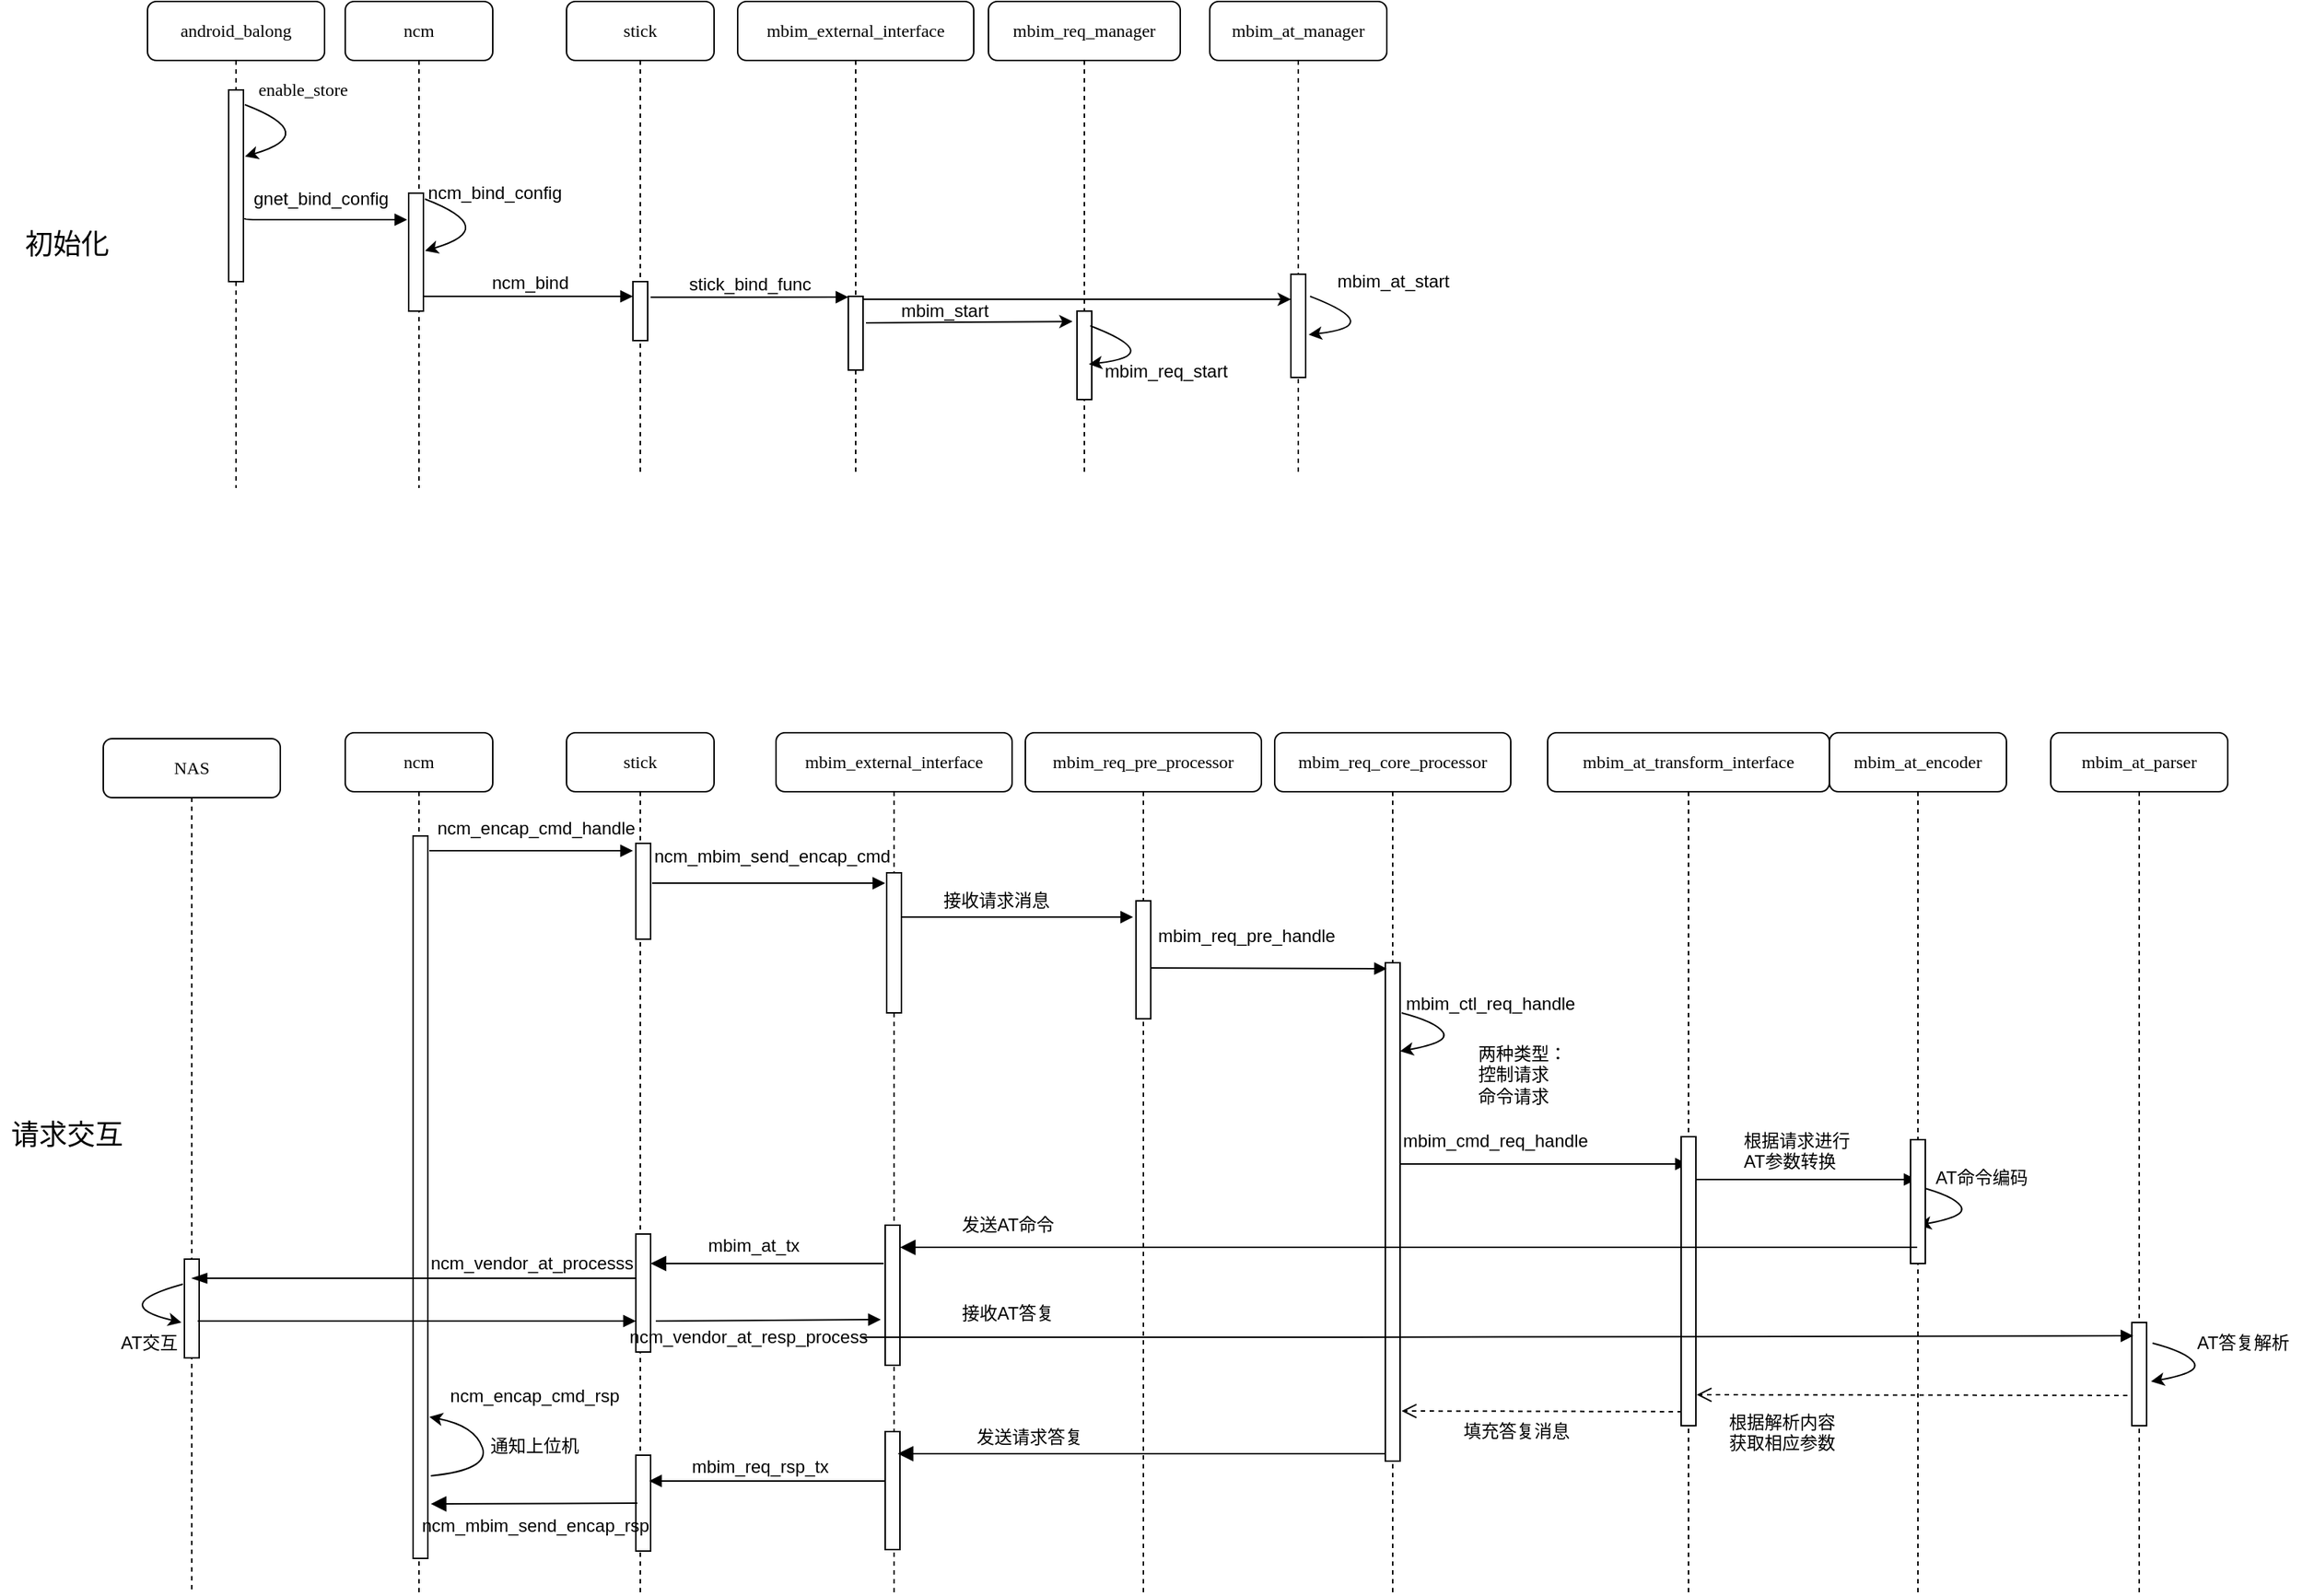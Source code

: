 <mxfile version="14.1.8" type="github">
  <diagram name="Page-1" id="13e1069c-82ec-6db2-03f1-153e76fe0fe0">
    <mxGraphModel dx="2522" dy="706" grid="1" gridSize="10" guides="1" tooltips="1" connect="1" arrows="1" fold="1" page="1" pageScale="1" pageWidth="1100" pageHeight="850" background="#ffffff" math="0" shadow="0">
      <root>
        <mxCell id="0" />
        <mxCell id="1" parent="0" />
        <mxCell id="fbP2BwhpTyEY4xzOm7OH-10" value="ncm" style="shape=umlLifeline;perimeter=lifelinePerimeter;whiteSpace=wrap;html=1;container=1;collapsible=0;recursiveResize=0;outlineConnect=0;rounded=1;shadow=0;comic=0;labelBackgroundColor=none;strokeWidth=1;fontFamily=Verdana;fontSize=12;align=center;" vertex="1" parent="1">
          <mxGeometry x="154" y="576" width="100" height="584" as="geometry" />
        </mxCell>
        <mxCell id="fbP2BwhpTyEY4xzOm7OH-16" value="stick" style="shape=umlLifeline;perimeter=lifelinePerimeter;whiteSpace=wrap;html=1;container=1;collapsible=0;recursiveResize=0;outlineConnect=0;rounded=1;shadow=0;comic=0;labelBackgroundColor=none;strokeWidth=1;fontFamily=Verdana;fontSize=12;align=center;" vertex="1" parent="1">
          <mxGeometry x="304" y="576" width="100" height="584" as="geometry" />
        </mxCell>
        <mxCell id="fbP2BwhpTyEY4xzOm7OH-24" value="mbim_external_interface" style="shape=umlLifeline;perimeter=lifelinePerimeter;whiteSpace=wrap;html=1;container=1;collapsible=0;recursiveResize=0;outlineConnect=0;rounded=1;shadow=0;comic=0;labelBackgroundColor=none;strokeWidth=1;fontFamily=Verdana;fontSize=12;align=center;" vertex="1" parent="1">
          <mxGeometry x="446" y="576" width="160" height="584" as="geometry" />
        </mxCell>
        <mxCell id="fbP2BwhpTyEY4xzOm7OH-28" value="mbim_req_core_processor" style="shape=umlLifeline;perimeter=lifelinePerimeter;whiteSpace=wrap;html=1;container=1;collapsible=0;recursiveResize=0;outlineConnect=0;rounded=1;shadow=0;comic=0;labelBackgroundColor=none;strokeWidth=1;fontFamily=Verdana;fontSize=12;align=center;" vertex="1" parent="1">
          <mxGeometry x="784" y="576" width="160" height="584" as="geometry" />
        </mxCell>
        <mxCell id="222DA1gHv_utM4bN-oHq-5" value="mbim_external_interface" style="shape=umlLifeline;perimeter=lifelinePerimeter;whiteSpace=wrap;html=1;container=1;collapsible=0;recursiveResize=0;outlineConnect=0;rounded=1;shadow=0;comic=0;labelBackgroundColor=none;strokeWidth=1;fontFamily=Verdana;fontSize=12;align=center;" parent="1" vertex="1">
          <mxGeometry x="420" y="80" width="160" height="320" as="geometry" />
        </mxCell>
        <mxCell id="7baba1c4bc27f4b0-16" value="" style="html=1;points=[];perimeter=orthogonalPerimeter;rounded=0;shadow=0;comic=0;labelBackgroundColor=none;strokeWidth=1;fontFamily=Verdana;fontSize=12;align=center;" parent="222DA1gHv_utM4bN-oHq-5" vertex="1">
          <mxGeometry x="75" y="200" width="10" height="50" as="geometry" />
        </mxCell>
        <mxCell id="7baba1c4bc27f4b0-2" value="ncm" style="shape=umlLifeline;perimeter=lifelinePerimeter;whiteSpace=wrap;html=1;container=1;collapsible=0;recursiveResize=0;outlineConnect=0;rounded=1;shadow=0;comic=0;labelBackgroundColor=none;strokeWidth=1;fontFamily=Verdana;fontSize=12;align=center;" parent="1" vertex="1">
          <mxGeometry x="154" y="80" width="100" height="330" as="geometry" />
        </mxCell>
        <mxCell id="7baba1c4bc27f4b0-10" value="" style="html=1;points=[];perimeter=orthogonalPerimeter;rounded=0;shadow=0;comic=0;labelBackgroundColor=none;strokeWidth=1;fontFamily=Verdana;fontSize=12;align=center;" parent="7baba1c4bc27f4b0-2" vertex="1">
          <mxGeometry x="43" y="130" width="10" height="80" as="geometry" />
        </mxCell>
        <mxCell id="222DA1gHv_utM4bN-oHq-36" value="" style="html=1;points=[];perimeter=orthogonalPerimeter;rounded=0;shadow=0;comic=0;labelBackgroundColor=none;strokeWidth=1;fontFamily=Verdana;fontSize=12;align=center;" parent="7baba1c4bc27f4b0-2" vertex="1">
          <mxGeometry x="46" y="566" width="10" height="490" as="geometry" />
        </mxCell>
        <mxCell id="7baba1c4bc27f4b0-3" value="stick" style="shape=umlLifeline;perimeter=lifelinePerimeter;whiteSpace=wrap;html=1;container=1;collapsible=0;recursiveResize=0;outlineConnect=0;rounded=1;shadow=0;comic=0;labelBackgroundColor=none;strokeWidth=1;fontFamily=Verdana;fontSize=12;align=center;" parent="1" vertex="1">
          <mxGeometry x="304" y="80" width="100" height="320" as="geometry" />
        </mxCell>
        <mxCell id="7baba1c4bc27f4b0-13" value="" style="html=1;points=[];perimeter=orthogonalPerimeter;rounded=0;shadow=0;comic=0;labelBackgroundColor=none;strokeWidth=1;fontFamily=Verdana;fontSize=12;align=center;" parent="7baba1c4bc27f4b0-3" vertex="1">
          <mxGeometry x="45" y="190" width="10" height="40" as="geometry" />
        </mxCell>
        <mxCell id="222DA1gHv_utM4bN-oHq-39" value="" style="html=1;points=[];perimeter=orthogonalPerimeter;rounded=0;shadow=0;comic=0;labelBackgroundColor=none;strokeWidth=1;fontFamily=Verdana;fontSize=12;align=center;" parent="7baba1c4bc27f4b0-3" vertex="1">
          <mxGeometry x="47" y="571" width="10" height="65" as="geometry" />
        </mxCell>
        <mxCell id="222DA1gHv_utM4bN-oHq-80" value="" style="html=1;points=[];perimeter=orthogonalPerimeter;rounded=0;shadow=0;comic=0;labelBackgroundColor=none;strokeWidth=1;fontFamily=Verdana;fontSize=12;align=center;" parent="7baba1c4bc27f4b0-3" vertex="1">
          <mxGeometry x="47" y="836" width="10" height="80" as="geometry" />
        </mxCell>
        <mxCell id="222DA1gHv_utM4bN-oHq-114" value="" style="html=1;points=[];perimeter=orthogonalPerimeter;rounded=0;shadow=0;comic=0;labelBackgroundColor=none;strokeWidth=1;fontFamily=Verdana;fontSize=12;align=center;" parent="7baba1c4bc27f4b0-3" vertex="1">
          <mxGeometry x="47" y="986" width="10" height="65" as="geometry" />
        </mxCell>
        <mxCell id="7baba1c4bc27f4b0-5" value="mbim_req_manager" style="shape=umlLifeline;perimeter=lifelinePerimeter;whiteSpace=wrap;html=1;container=1;collapsible=0;recursiveResize=0;outlineConnect=0;rounded=1;shadow=0;comic=0;labelBackgroundColor=none;strokeWidth=1;fontFamily=Verdana;fontSize=12;align=center;" parent="1" vertex="1">
          <mxGeometry x="590" y="80" width="130" height="320" as="geometry" />
        </mxCell>
        <mxCell id="222DA1gHv_utM4bN-oHq-119" value="" style="html=1;points=[];perimeter=orthogonalPerimeter;rounded=0;shadow=0;comic=0;labelBackgroundColor=none;strokeWidth=1;fontFamily=Verdana;fontSize=12;align=center;" parent="7baba1c4bc27f4b0-5" vertex="1">
          <mxGeometry x="60" y="210" width="10" height="60" as="geometry" />
        </mxCell>
        <mxCell id="7baba1c4bc27f4b0-6" value="mbim_at_manager" style="shape=umlLifeline;perimeter=lifelinePerimeter;whiteSpace=wrap;html=1;container=1;collapsible=0;recursiveResize=0;outlineConnect=0;rounded=1;shadow=0;comic=0;labelBackgroundColor=none;strokeWidth=1;fontFamily=Verdana;fontSize=12;align=center;" parent="1" vertex="1">
          <mxGeometry x="740" y="80" width="120" height="320" as="geometry" />
        </mxCell>
        <mxCell id="222DA1gHv_utM4bN-oHq-135" value="" style="html=1;points=[];perimeter=orthogonalPerimeter;rounded=0;shadow=0;comic=0;labelBackgroundColor=none;strokeColor=#000000;strokeWidth=1;fillColor=#FFFFFF;fontFamily=Verdana;fontSize=12;fontColor=#000000;align=center;" parent="7baba1c4bc27f4b0-6" vertex="1">
          <mxGeometry x="55" y="185" width="10" height="70" as="geometry" />
        </mxCell>
        <mxCell id="7baba1c4bc27f4b0-8" value="android_balong" style="shape=umlLifeline;perimeter=lifelinePerimeter;whiteSpace=wrap;html=1;container=1;collapsible=0;recursiveResize=0;outlineConnect=0;rounded=1;shadow=0;comic=0;labelBackgroundColor=none;strokeWidth=1;fontFamily=Verdana;fontSize=12;align=center;" parent="1" vertex="1">
          <mxGeometry x="20" y="80" width="120" height="330" as="geometry" />
        </mxCell>
        <mxCell id="7baba1c4bc27f4b0-9" value="" style="html=1;points=[];perimeter=orthogonalPerimeter;rounded=0;shadow=0;comic=0;labelBackgroundColor=none;strokeWidth=1;fontFamily=Verdana;fontSize=12;align=center;" parent="7baba1c4bc27f4b0-8" vertex="1">
          <mxGeometry x="55" y="60" width="10" height="130" as="geometry" />
        </mxCell>
        <mxCell id="7baba1c4bc27f4b0-17" value="stick_bind_func" style="html=1;verticalAlign=bottom;endArrow=block;labelBackgroundColor=none;fontFamily=Helvetica;fontSize=12;edgeStyle=elbowEdgeStyle;elbow=vertical;exitX=1.2;exitY=0.267;exitDx=0;exitDy=0;exitPerimeter=0;" parent="1" source="7baba1c4bc27f4b0-13" target="7baba1c4bc27f4b0-16" edge="1">
          <mxGeometry relative="1" as="geometry">
            <mxPoint x="487" y="220" as="sourcePoint" />
            <Array as="points" />
          </mxGeometry>
        </mxCell>
        <mxCell id="7baba1c4bc27f4b0-28" value="" style="html=1;points=[];perimeter=orthogonalPerimeter;rounded=0;shadow=0;comic=0;labelBackgroundColor=none;strokeWidth=1;fontFamily=Verdana;fontSize=12;align=center;" parent="1" vertex="1">
          <mxGeometry x="859" y="732" width="10" height="338" as="geometry" />
        </mxCell>
        <mxCell id="222DA1gHv_utM4bN-oHq-16" value="gnet_bind_config" style="text;whiteSpace=wrap;html=1;" parent="1" vertex="1">
          <mxGeometry x="90" y="200" width="100" height="30" as="geometry" />
        </mxCell>
        <mxCell id="222DA1gHv_utM4bN-oHq-17" value="" style="html=1;verticalAlign=bottom;endArrow=block;entryX=-0.1;entryY=0.645;labelBackgroundColor=none;fontFamily=Verdana;fontSize=12;edgeStyle=elbowEdgeStyle;elbow=vertical;exitX=1.1;exitY=0.627;exitDx=0;exitDy=0;exitPerimeter=0;entryDx=0;entryDy=0;entryPerimeter=0;" parent="1" edge="1">
          <mxGeometry relative="1" as="geometry">
            <mxPoint x="86" y="226.97" as="sourcePoint" />
            <mxPoint x="196" y="228.95" as="targetPoint" />
          </mxGeometry>
        </mxCell>
        <mxCell id="222DA1gHv_utM4bN-oHq-18" value="&lt;span style=&quot;font-family: &amp;#34;verdana&amp;#34;&quot;&gt;enable_store&lt;/span&gt;" style="text;html=1;align=center;verticalAlign=middle;resizable=0;points=[];autosize=1;" parent="1" vertex="1">
          <mxGeometry x="80" y="130" width="90" height="20" as="geometry" />
        </mxCell>
        <mxCell id="222DA1gHv_utM4bN-oHq-20" value="ncm_bind" style="html=1;verticalAlign=bottom;endArrow=block;labelBackgroundColor=none;fontFamily=Helvetica;fontSize=12;edgeStyle=elbowEdgeStyle;elbow=vertical;" parent="1" target="7baba1c4bc27f4b0-13" edge="1">
          <mxGeometry x="0.009" relative="1" as="geometry">
            <mxPoint x="207" y="280" as="sourcePoint" />
            <mxPoint x="312" y="280.0" as="targetPoint" />
            <Array as="points">
              <mxPoint x="270" y="280" />
            </Array>
            <mxPoint as="offset" />
          </mxGeometry>
        </mxCell>
        <mxCell id="222DA1gHv_utM4bN-oHq-21" value="" style="curved=1;endArrow=classic;html=1;entryX=0.54;entryY=0.302;entryDx=0;entryDy=0;entryPerimeter=0;" parent="1" edge="1">
          <mxGeometry width="50" height="50" relative="1" as="geometry">
            <mxPoint x="208" y="214" as="sourcePoint" />
            <mxPoint x="208" y="249.16" as="targetPoint" />
            <Array as="points">
              <mxPoint x="260" y="234" />
            </Array>
          </mxGeometry>
        </mxCell>
        <mxCell id="222DA1gHv_utM4bN-oHq-23" value="ncm_bind_config" style="text;html=1;align=center;verticalAlign=middle;resizable=0;points=[];autosize=1;" parent="1" vertex="1">
          <mxGeometry x="200" y="200" width="110" height="20" as="geometry" />
        </mxCell>
        <mxCell id="222DA1gHv_utM4bN-oHq-24" value="" style="curved=1;endArrow=classic;html=1;entryX=0.54;entryY=0.302;entryDx=0;entryDy=0;entryPerimeter=0;" parent="1" edge="1">
          <mxGeometry width="50" height="50" relative="1" as="geometry">
            <mxPoint x="86" y="150" as="sourcePoint" />
            <mxPoint x="86" y="185.16" as="targetPoint" />
            <Array as="points">
              <mxPoint x="138" y="170" />
            </Array>
          </mxGeometry>
        </mxCell>
        <mxCell id="222DA1gHv_utM4bN-oHq-37" value="ncm_encap_cmd_handle" style="text;html=1;align=center;verticalAlign=middle;resizable=0;points=[];autosize=1;fontFamily=Helvetica;" parent="1" vertex="1">
          <mxGeometry x="208" y="631" width="150" height="20" as="geometry" />
        </mxCell>
        <mxCell id="222DA1gHv_utM4bN-oHq-38" value="" style="html=1;verticalAlign=bottom;endArrow=block;labelBackgroundColor=none;fontFamily=Verdana;fontSize=12;entryX=-0.2;entryY=0.077;entryDx=0;entryDy=0;entryPerimeter=0;" parent="1" target="222DA1gHv_utM4bN-oHq-39" edge="1">
          <mxGeometry relative="1" as="geometry">
            <mxPoint x="211" y="656" as="sourcePoint" />
            <mxPoint x="341" y="656" as="targetPoint" />
          </mxGeometry>
        </mxCell>
        <mxCell id="222DA1gHv_utM4bN-oHq-40" value="ncm_mbim_send_encap_cmd" style="text;html=1;align=center;verticalAlign=middle;resizable=0;points=[];autosize=1;fontFamily=Helvetica;" parent="1" vertex="1">
          <mxGeometry x="353" y="650" width="180" height="20" as="geometry" />
        </mxCell>
        <mxCell id="222DA1gHv_utM4bN-oHq-41" value="" style="html=1;verticalAlign=bottom;endArrow=block;labelBackgroundColor=none;fontFamily=Verdana;fontSize=12;entryX=-0.1;entryY=0.074;entryDx=0;entryDy=0;entryPerimeter=0;" parent="1" edge="1" target="7baba1c4bc27f4b0-22">
          <mxGeometry relative="1" as="geometry">
            <mxPoint x="362" y="678" as="sourcePoint" />
            <mxPoint x="519" y="675" as="targetPoint" />
          </mxGeometry>
        </mxCell>
        <mxCell id="222DA1gHv_utM4bN-oHq-45" value="" style="html=1;verticalAlign=bottom;endArrow=block;labelBackgroundColor=none;fontFamily=Verdana;fontSize=12;entryX=-0.2;entryY=0.138;entryDx=0;entryDy=0;entryPerimeter=0;" parent="1" edge="1" target="222DA1gHv_utM4bN-oHq-46" source="7baba1c4bc27f4b0-22">
          <mxGeometry relative="1" as="geometry">
            <mxPoint x="505" y="700" as="sourcePoint" />
            <mxPoint x="653" y="700" as="targetPoint" />
          </mxGeometry>
        </mxCell>
        <mxCell id="222DA1gHv_utM4bN-oHq-47" value="mbim_req_pre_handle" style="text;whiteSpace=wrap;html=1;fontFamily=Helvetica;" parent="1" vertex="1">
          <mxGeometry x="703" y="700" width="116" height="30" as="geometry" />
        </mxCell>
        <mxCell id="222DA1gHv_utM4bN-oHq-54" value="" style="html=1;verticalAlign=bottom;endArrow=block;labelBackgroundColor=none;fontFamily=Verdana;fontSize=12;" parent="1" edge="1">
          <mxGeometry relative="1" as="geometry">
            <mxPoint x="698" y="735.5" as="sourcePoint" />
            <mxPoint x="860" y="736" as="targetPoint" />
          </mxGeometry>
        </mxCell>
        <mxCell id="222DA1gHv_utM4bN-oHq-57" value="" style="html=1;verticalAlign=bottom;endArrow=block;labelBackgroundColor=none;fontFamily=Verdana;fontSize=12;" parent="1" target="fbP2BwhpTyEY4xzOm7OH-33" edge="1">
          <mxGeometry relative="1" as="geometry">
            <mxPoint x="869" y="868.5" as="sourcePoint" />
            <mxPoint x="1004" y="868.57" as="targetPoint" />
          </mxGeometry>
        </mxCell>
        <mxCell id="222DA1gHv_utM4bN-oHq-58" value="mbim_cmd_req_handle" style="text;whiteSpace=wrap;html=1;fontFamily=Helvetica;" parent="1" vertex="1">
          <mxGeometry x="869" y="839" width="100" height="20" as="geometry" />
        </mxCell>
        <mxCell id="222DA1gHv_utM4bN-oHq-63" style="edgeStyle=orthogonalEdgeStyle;rounded=0;orthogonalLoop=1;jettySize=auto;html=1;exitX=0.5;exitY=1;exitDx=0;exitDy=0;dashed=1;fontFamily=Helvetica;" parent="1" edge="1">
          <mxGeometry relative="1" as="geometry">
            <mxPoint x="1139" y="859" as="sourcePoint" />
            <mxPoint x="1139" y="859" as="targetPoint" />
          </mxGeometry>
        </mxCell>
        <mxCell id="222DA1gHv_utM4bN-oHq-76" value="" style="curved=1;endArrow=classic;html=1;entryX=0.9;entryY=0.72;entryDx=0;entryDy=0;entryPerimeter=0;" parent="1" edge="1">
          <mxGeometry width="50" height="50" relative="1" as="geometry">
            <mxPoint x="1221" y="884" as="sourcePoint" />
            <mxPoint x="1220" y="910" as="targetPoint" />
            <Array as="points">
              <mxPoint x="1244" y="890" />
              <mxPoint x="1254" y="904" />
            </Array>
          </mxGeometry>
        </mxCell>
        <mxCell id="222DA1gHv_utM4bN-oHq-77" value="AT命令编码" style="text;whiteSpace=wrap;html=1;fontFamily=Helvetica;" parent="1" vertex="1">
          <mxGeometry x="1230" y="864" width="100" height="20" as="geometry" />
        </mxCell>
        <mxCell id="222DA1gHv_utM4bN-oHq-79" value="mbim_at_tx" style="text;whiteSpace=wrap;html=1;fontFamily=Helvetica;" parent="1" vertex="1">
          <mxGeometry x="398" y="910" width="90" height="20" as="geometry" />
        </mxCell>
        <mxCell id="222DA1gHv_utM4bN-oHq-81" value="" style="html=1;verticalAlign=bottom;endArrow=block;endSize=8;labelBackgroundColor=none;fontFamily=Verdana;fontSize=12;endFill=1;exitX=-0.1;exitY=0.274;exitDx=0;exitDy=0;exitPerimeter=0;" parent="1" edge="1" source="222DA1gHv_utM4bN-oHq-144">
          <mxGeometry x="-0.008" y="-10" relative="1" as="geometry">
            <mxPoint x="361" y="936" as="targetPoint" />
            <mxPoint x="491" y="936" as="sourcePoint" />
            <mxPoint x="1" as="offset" />
          </mxGeometry>
        </mxCell>
        <mxCell id="222DA1gHv_utM4bN-oHq-82" value="ncm_vendor_at_processs" style="text;whiteSpace=wrap;html=1;fontFamily=Helvetica;" parent="1" vertex="1">
          <mxGeometry x="210" y="922" width="100" height="20" as="geometry" />
        </mxCell>
        <mxCell id="222DA1gHv_utM4bN-oHq-83" value="" style="html=1;verticalAlign=bottom;endArrow=block;labelBackgroundColor=none;fontFamily=Verdana;fontSize=12;endFill=1;entryX=1;entryY=-0.1;entryDx=0;entryDy=0;entryPerimeter=0;" parent="1" edge="1" target="fbP2BwhpTyEY4xzOm7OH-43">
          <mxGeometry relative="1" as="geometry">
            <mxPoint x="364.5" y="975" as="sourcePoint" />
            <mxPoint x="493.5" y="975" as="targetPoint" />
          </mxGeometry>
        </mxCell>
        <mxCell id="222DA1gHv_utM4bN-oHq-88" value="" style="curved=1;endArrow=classic;html=1;entryX=0.9;entryY=0.72;entryDx=0;entryDy=0;entryPerimeter=0;" parent="1" edge="1">
          <mxGeometry width="50" height="50" relative="1" as="geometry">
            <mxPoint x="1379" y="990" as="sourcePoint" />
            <mxPoint x="1378" y="1016" as="targetPoint" />
            <Array as="points">
              <mxPoint x="1402" y="996" />
              <mxPoint x="1412" y="1010" />
            </Array>
          </mxGeometry>
        </mxCell>
        <mxCell id="222DA1gHv_utM4bN-oHq-95" value="NAS" style="shape=umlLifeline;perimeter=lifelinePerimeter;whiteSpace=wrap;html=1;container=1;collapsible=0;recursiveResize=0;outlineConnect=0;rounded=1;shadow=0;comic=0;labelBackgroundColor=none;strokeWidth=1;fontFamily=Verdana;fontSize=12;align=center;" parent="1" vertex="1">
          <mxGeometry x="-10" y="580" width="120" height="580" as="geometry" />
        </mxCell>
        <mxCell id="222DA1gHv_utM4bN-oHq-96" value="" style="html=1;points=[];perimeter=orthogonalPerimeter;rounded=0;shadow=0;comic=0;labelBackgroundColor=none;strokeWidth=1;fontFamily=Verdana;fontSize=12;align=center;" parent="222DA1gHv_utM4bN-oHq-95" vertex="1">
          <mxGeometry x="55" y="353" width="10" height="67" as="geometry" />
        </mxCell>
        <mxCell id="222DA1gHv_utM4bN-oHq-98" value="" style="html=1;verticalAlign=bottom;endArrow=blockThin;endSize=8;labelBackgroundColor=none;fontFamily=Verdana;fontSize=12;endFill=1;" parent="1" edge="1">
          <mxGeometry x="-0.008" y="-10" relative="1" as="geometry">
            <mxPoint x="50" y="946" as="targetPoint" />
            <mxPoint x="351" y="946" as="sourcePoint" />
            <mxPoint x="1" as="offset" />
          </mxGeometry>
        </mxCell>
        <mxCell id="222DA1gHv_utM4bN-oHq-99" value="" style="html=1;verticalAlign=bottom;endArrow=block;labelBackgroundColor=none;fontFamily=Verdana;fontSize=12;endFill=1;" parent="1" edge="1">
          <mxGeometry relative="1" as="geometry">
            <mxPoint x="54" y="975" as="sourcePoint" />
            <mxPoint x="351" y="975" as="targetPoint" />
            <Array as="points">
              <mxPoint x="284" y="975" />
            </Array>
          </mxGeometry>
        </mxCell>
        <mxCell id="222DA1gHv_utM4bN-oHq-103" value="AT交互" style="text;whiteSpace=wrap;html=1;fontFamily=Helvetica;" parent="1" vertex="1">
          <mxGeometry y="976" width="50" height="20" as="geometry" />
        </mxCell>
        <mxCell id="222DA1gHv_utM4bN-oHq-108" value="mbim_req_rsp_tx" style="text;whiteSpace=wrap;html=1;fontFamily=Helvetica;" parent="1" vertex="1">
          <mxGeometry x="387" y="1060" width="130" height="30" as="geometry" />
        </mxCell>
        <mxCell id="222DA1gHv_utM4bN-oHq-110" value="ncm_mbim_send_encap_rsp" style="text;whiteSpace=wrap;html=1;fontFamily=Helvetica;" parent="1" vertex="1">
          <mxGeometry x="204" y="1100" width="50" height="30" as="geometry" />
        </mxCell>
        <mxCell id="222DA1gHv_utM4bN-oHq-111" value="" style="html=1;verticalAlign=bottom;endArrow=block;endSize=8;labelBackgroundColor=none;fontFamily=Verdana;fontSize=12;edgeStyle=elbowEdgeStyle;elbow=vertical;entryX=1.1;entryY=0.472;entryDx=0;entryDy=0;entryPerimeter=0;exitX=0.1;exitY=0.962;exitDx=0;exitDy=0;exitPerimeter=0;endFill=1;" parent="1" edge="1">
          <mxGeometry x="-0.076" y="-1" relative="1" as="geometry">
            <mxPoint x="212" y="1098.5" as="targetPoint" />
            <Array as="points">
              <mxPoint x="347" y="1099.04" />
            </Array>
            <mxPoint x="352" y="1098.53" as="sourcePoint" />
            <mxPoint as="offset" />
          </mxGeometry>
        </mxCell>
        <mxCell id="222DA1gHv_utM4bN-oHq-112" value="ncm_encap_cmd_rsp" style="text;html=1;align=center;verticalAlign=middle;resizable=0;points=[];autosize=1;fontFamily=Helvetica;" parent="1" vertex="1">
          <mxGeometry x="217" y="1016" width="130" height="20" as="geometry" />
        </mxCell>
        <mxCell id="222DA1gHv_utM4bN-oHq-113" value="" style="curved=1;endArrow=classic;html=1;fontFamily=Helvetica;entryX=1;entryY=0.256;entryDx=0;entryDy=0;entryPerimeter=0;" parent="1" edge="1">
          <mxGeometry width="50" height="50" relative="1" as="geometry">
            <mxPoint x="212" y="1080" as="sourcePoint" />
            <mxPoint x="211" y="1040" as="targetPoint" />
            <Array as="points">
              <mxPoint x="252" y="1076" />
              <mxPoint x="242" y="1046" />
            </Array>
          </mxGeometry>
        </mxCell>
        <mxCell id="222DA1gHv_utM4bN-oHq-124" value="根据请求进行AT参数转换" style="text;whiteSpace=wrap;html=1;fontFamily=Helvetica;" parent="1" vertex="1">
          <mxGeometry x="1100" y="839" width="88" height="40" as="geometry" />
        </mxCell>
        <mxCell id="222DA1gHv_utM4bN-oHq-125" value="" style="html=1;verticalAlign=bottom;endArrow=block;labelBackgroundColor=none;fontFamily=Verdana;fontSize=12;" parent="1" edge="1">
          <mxGeometry relative="1" as="geometry">
            <mxPoint x="1069" y="879" as="sourcePoint" />
            <mxPoint x="1219" y="879" as="targetPoint" />
          </mxGeometry>
        </mxCell>
        <mxCell id="222DA1gHv_utM4bN-oHq-140" value="" style="curved=1;endArrow=classic;html=1;entryX=0.9;entryY=0.72;entryDx=0;entryDy=0;entryPerimeter=0;" parent="1" edge="1">
          <mxGeometry width="50" height="50" relative="1" as="geometry">
            <mxPoint x="808" y="280" as="sourcePoint" />
            <mxPoint x="807" y="306" as="targetPoint" />
            <Array as="points">
              <mxPoint x="860" y="300" />
            </Array>
          </mxGeometry>
        </mxCell>
        <mxCell id="fbP2BwhpTyEY4xzOm7OH-3" value="" style="endArrow=classic;html=1;exitX=1.2;exitY=0.36;exitDx=0;exitDy=0;exitPerimeter=0;entryX=-0.3;entryY=0.117;entryDx=0;entryDy=0;entryPerimeter=0;" edge="1" parent="1" source="7baba1c4bc27f4b0-16" target="222DA1gHv_utM4bN-oHq-119">
          <mxGeometry width="50" height="50" relative="1" as="geometry">
            <mxPoint x="660" y="250" as="sourcePoint" />
            <mxPoint x="710" y="200" as="targetPoint" />
          </mxGeometry>
        </mxCell>
        <mxCell id="fbP2BwhpTyEY4xzOm7OH-4" value="mbim_start" style="text;html=1;align=center;verticalAlign=middle;resizable=0;points=[];autosize=1;" vertex="1" parent="1">
          <mxGeometry x="525" y="280" width="70" height="20" as="geometry" />
        </mxCell>
        <mxCell id="fbP2BwhpTyEY4xzOm7OH-5" value="" style="curved=1;endArrow=classic;html=1;entryX=0.9;entryY=0.72;entryDx=0;entryDy=0;entryPerimeter=0;" edge="1" parent="1">
          <mxGeometry width="50" height="50" relative="1" as="geometry">
            <mxPoint x="659" y="300" as="sourcePoint" />
            <mxPoint x="658" y="326" as="targetPoint" />
            <Array as="points">
              <mxPoint x="711" y="320" />
            </Array>
          </mxGeometry>
        </mxCell>
        <mxCell id="fbP2BwhpTyEY4xzOm7OH-6" value="mbim_req_start" style="text;html=1;align=center;verticalAlign=middle;resizable=0;points=[];autosize=1;" vertex="1" parent="1">
          <mxGeometry x="660" y="321" width="100" height="20" as="geometry" />
        </mxCell>
        <mxCell id="fbP2BwhpTyEY4xzOm7OH-7" value="" style="endArrow=classic;html=1;" edge="1" parent="1" target="222DA1gHv_utM4bN-oHq-135">
          <mxGeometry width="50" height="50" relative="1" as="geometry">
            <mxPoint x="505" y="282" as="sourcePoint" />
            <mxPoint x="900.5" y="282" as="targetPoint" />
          </mxGeometry>
        </mxCell>
        <mxCell id="fbP2BwhpTyEY4xzOm7OH-8" value="mbim_at_start" style="text;html=1;align=center;verticalAlign=middle;resizable=0;points=[];autosize=1;" vertex="1" parent="1">
          <mxGeometry x="819" y="260" width="90" height="20" as="geometry" />
        </mxCell>
        <mxCell id="fbP2BwhpTyEY4xzOm7OH-9" value="初始化" style="text;html=1;align=center;verticalAlign=middle;resizable=0;points=[];autosize=1;fontSize=19;" vertex="1" parent="1">
          <mxGeometry x="-70" y="230" width="70" height="30" as="geometry" />
        </mxCell>
        <mxCell id="fbP2BwhpTyEY4xzOm7OH-15" value="&lt;div style=&quot;text-align: left&quot;&gt;&lt;span&gt;接收请求消息&lt;/span&gt;&lt;/div&gt;" style="text;html=1;align=center;verticalAlign=middle;resizable=0;points=[];autosize=1;fontSize=12;" vertex="1" parent="1">
          <mxGeometry x="550" y="680" width="90" height="20" as="geometry" />
        </mxCell>
        <mxCell id="7baba1c4bc27f4b0-22" value="" style="html=1;points=[];perimeter=orthogonalPerimeter;rounded=0;shadow=0;comic=0;labelBackgroundColor=none;strokeWidth=1;fontFamily=Verdana;fontSize=12;align=center;" parent="1" vertex="1">
          <mxGeometry x="521" y="671" width="10" height="95" as="geometry" />
        </mxCell>
        <mxCell id="fbP2BwhpTyEY4xzOm7OH-22" value="mbim_req_pre_processor" style="shape=umlLifeline;perimeter=lifelinePerimeter;whiteSpace=wrap;html=1;container=1;collapsible=0;recursiveResize=0;outlineConnect=0;rounded=1;shadow=0;comic=0;labelBackgroundColor=none;strokeWidth=1;fontFamily=Verdana;fontSize=12;align=center;" vertex="1" parent="1">
          <mxGeometry x="615" y="576" width="160" height="584" as="geometry" />
        </mxCell>
        <mxCell id="222DA1gHv_utM4bN-oHq-46" value="" style="html=1;points=[];perimeter=orthogonalPerimeter;rounded=0;shadow=0;comic=0;labelBackgroundColor=none;strokeWidth=1;fontFamily=Verdana;fontSize=12;align=center;" parent="fbP2BwhpTyEY4xzOm7OH-22" vertex="1">
          <mxGeometry x="75" y="114" width="10" height="80" as="geometry" />
        </mxCell>
        <mxCell id="fbP2BwhpTyEY4xzOm7OH-31" value="mbim_ctl_req_handle" style="text;whiteSpace=wrap;html=1;fontFamily=Helvetica;" vertex="1" parent="1">
          <mxGeometry x="871" y="746" width="100" height="20" as="geometry" />
        </mxCell>
        <mxCell id="fbP2BwhpTyEY4xzOm7OH-32" value="" style="curved=1;endArrow=classic;html=1;entryX=0.9;entryY=0.72;entryDx=0;entryDy=0;entryPerimeter=0;" edge="1" parent="1">
          <mxGeometry width="50" height="50" relative="1" as="geometry">
            <mxPoint x="870" y="766" as="sourcePoint" />
            <mxPoint x="869" y="792" as="targetPoint" />
            <Array as="points">
              <mxPoint x="893" y="772" />
              <mxPoint x="903" y="786" />
            </Array>
          </mxGeometry>
        </mxCell>
        <mxCell id="fbP2BwhpTyEY4xzOm7OH-33" value="mbim_at_transform_interface" style="shape=umlLifeline;perimeter=lifelinePerimeter;whiteSpace=wrap;html=1;container=1;collapsible=0;recursiveResize=0;outlineConnect=0;rounded=1;shadow=0;comic=0;labelBackgroundColor=none;strokeWidth=1;fontFamily=Verdana;fontSize=12;align=center;" vertex="1" parent="1">
          <mxGeometry x="969" y="576" width="191" height="584" as="geometry" />
        </mxCell>
        <mxCell id="fbP2BwhpTyEY4xzOm7OH-34" value="" style="html=1;points=[];perimeter=orthogonalPerimeter;rounded=0;shadow=0;comic=0;labelBackgroundColor=none;strokeColor=#000000;strokeWidth=1;fillColor=#FFFFFF;fontFamily=Verdana;fontSize=12;fontColor=#000000;align=center;" vertex="1" parent="fbP2BwhpTyEY4xzOm7OH-33">
          <mxGeometry x="90.5" y="274" width="10" height="196" as="geometry" />
        </mxCell>
        <mxCell id="fbP2BwhpTyEY4xzOm7OH-35" value="mbim_at_encoder" style="shape=umlLifeline;perimeter=lifelinePerimeter;whiteSpace=wrap;html=1;container=1;collapsible=0;recursiveResize=0;outlineConnect=0;rounded=1;shadow=0;comic=0;labelBackgroundColor=none;strokeWidth=1;fontFamily=Verdana;fontSize=12;align=center;" vertex="1" parent="1">
          <mxGeometry x="1160" y="576" width="120" height="584" as="geometry" />
        </mxCell>
        <mxCell id="fbP2BwhpTyEY4xzOm7OH-36" value="" style="html=1;points=[];perimeter=orthogonalPerimeter;rounded=0;shadow=0;comic=0;labelBackgroundColor=none;strokeColor=#000000;strokeWidth=1;fillColor=#FFFFFF;fontFamily=Verdana;fontSize=12;fontColor=#000000;align=center;" vertex="1" parent="fbP2BwhpTyEY4xzOm7OH-35">
          <mxGeometry x="55" y="276" width="10" height="84" as="geometry" />
        </mxCell>
        <mxCell id="fbP2BwhpTyEY4xzOm7OH-37" value="mbim_at_parser" style="shape=umlLifeline;perimeter=lifelinePerimeter;whiteSpace=wrap;html=1;container=1;collapsible=0;recursiveResize=0;outlineConnect=0;rounded=1;shadow=0;comic=0;labelBackgroundColor=none;strokeWidth=1;fontFamily=Verdana;fontSize=12;align=center;" vertex="1" parent="1">
          <mxGeometry x="1310" y="576" width="120" height="584" as="geometry" />
        </mxCell>
        <mxCell id="fbP2BwhpTyEY4xzOm7OH-38" value="" style="html=1;points=[];perimeter=orthogonalPerimeter;rounded=0;shadow=0;comic=0;labelBackgroundColor=none;strokeColor=#000000;strokeWidth=1;fillColor=#FFFFFF;fontFamily=Verdana;fontSize=12;fontColor=#000000;align=center;" vertex="1" parent="fbP2BwhpTyEY4xzOm7OH-37">
          <mxGeometry x="55" y="400" width="10" height="70" as="geometry" />
        </mxCell>
        <mxCell id="fbP2BwhpTyEY4xzOm7OH-40" value="两种类型：&lt;br&gt;控制请求&lt;br&gt;命令请求" style="text;whiteSpace=wrap;html=1;fontFamily=Helvetica;" vertex="1" parent="1">
          <mxGeometry x="920" y="780" width="88" height="50" as="geometry" />
        </mxCell>
        <mxCell id="222DA1gHv_utM4bN-oHq-144" value="" style="html=1;points=[];perimeter=orthogonalPerimeter;rounded=0;shadow=0;comic=0;labelBackgroundColor=none;strokeWidth=1;fontFamily=Verdana;fontSize=12;align=center;" parent="1" vertex="1">
          <mxGeometry x="520" y="910" width="10" height="95" as="geometry" />
        </mxCell>
        <mxCell id="fbP2BwhpTyEY4xzOm7OH-41" value="发送AT命令" style="text;whiteSpace=wrap;html=1;fontFamily=Helvetica;" vertex="1" parent="1">
          <mxGeometry x="570" y="896" width="90" height="20" as="geometry" />
        </mxCell>
        <mxCell id="fbP2BwhpTyEY4xzOm7OH-42" value="" style="curved=1;endArrow=classic;html=1;entryX=0.9;entryY=0.72;entryDx=0;entryDy=0;entryPerimeter=0;" edge="1" parent="1">
          <mxGeometry width="50" height="50" relative="1" as="geometry">
            <mxPoint x="44" y="950" as="sourcePoint" />
            <mxPoint x="43" y="976" as="targetPoint" />
            <Array as="points">
              <mxPoint x="-7" y="964" />
            </Array>
          </mxGeometry>
        </mxCell>
        <mxCell id="fbP2BwhpTyEY4xzOm7OH-43" value="ncm_vendor_at_resp_process" style="text;html=1;align=center;verticalAlign=middle;resizable=0;points=[];autosize=1;fontSize=12;" vertex="1" parent="1">
          <mxGeometry x="337" y="976" width="180" height="20" as="geometry" />
        </mxCell>
        <mxCell id="fbP2BwhpTyEY4xzOm7OH-44" value="接收AT答复" style="text;whiteSpace=wrap;html=1;fontFamily=Helvetica;" vertex="1" parent="1">
          <mxGeometry x="570" y="956" width="90" height="20" as="geometry" />
        </mxCell>
        <mxCell id="fbP2BwhpTyEY4xzOm7OH-45" value="AT答复解析" style="text;html=1;align=center;verticalAlign=middle;resizable=0;points=[];autosize=1;fontSize=12;" vertex="1" parent="1">
          <mxGeometry x="1400" y="980" width="80" height="20" as="geometry" />
        </mxCell>
        <mxCell id="fbP2BwhpTyEY4xzOm7OH-46" value="" style="html=1;verticalAlign=bottom;endArrow=open;dashed=1;endSize=8;labelBackgroundColor=none;fontFamily=Verdana;fontSize=12;edgeStyle=elbowEdgeStyle;elbow=vertical;" edge="1" parent="1">
          <mxGeometry x="0.363" relative="1" as="geometry">
            <mxPoint x="1070" y="1025" as="targetPoint" />
            <Array as="points" />
            <mxPoint x="1362" y="1025.48" as="sourcePoint" />
            <mxPoint as="offset" />
          </mxGeometry>
        </mxCell>
        <mxCell id="fbP2BwhpTyEY4xzOm7OH-47" value="根据解析内容&lt;br&gt;获取相应参数" style="text;whiteSpace=wrap;html=1;fontFamily=Helvetica;" vertex="1" parent="1">
          <mxGeometry x="1090" y="1030" width="88" height="40" as="geometry" />
        </mxCell>
        <mxCell id="fbP2BwhpTyEY4xzOm7OH-48" value="" style="html=1;verticalAlign=bottom;endArrow=open;dashed=1;endSize=8;labelBackgroundColor=none;fontFamily=Verdana;fontSize=12;edgeStyle=elbowEdgeStyle;elbow=vertical;" edge="1" parent="1">
          <mxGeometry x="0.363" relative="1" as="geometry">
            <mxPoint x="870" y="1036" as="targetPoint" />
            <Array as="points" />
            <mxPoint x="1060" y="1036.48" as="sourcePoint" />
            <mxPoint as="offset" />
          </mxGeometry>
        </mxCell>
        <mxCell id="fbP2BwhpTyEY4xzOm7OH-49" value="填充答复消息" style="text;whiteSpace=wrap;html=1;fontFamily=Helvetica;" vertex="1" parent="1">
          <mxGeometry x="910" y="1036" width="88" height="40" as="geometry" />
        </mxCell>
        <mxCell id="fbP2BwhpTyEY4xzOm7OH-55" style="edgeStyle=none;rounded=0;orthogonalLoop=1;jettySize=auto;html=1;entryX=0.9;entryY=0.269;entryDx=0;entryDy=0;endArrow=block;endFill=1;fontSize=12;entryPerimeter=0;" edge="1" parent="1" source="222DA1gHv_utM4bN-oHq-145" target="222DA1gHv_utM4bN-oHq-114">
          <mxGeometry relative="1" as="geometry" />
        </mxCell>
        <mxCell id="222DA1gHv_utM4bN-oHq-145" value="" style="html=1;points=[];perimeter=orthogonalPerimeter;rounded=0;shadow=0;comic=0;labelBackgroundColor=none;strokeWidth=1;fontFamily=Verdana;fontSize=12;align=center;" parent="1" vertex="1">
          <mxGeometry x="520" y="1050" width="10" height="80" as="geometry" />
        </mxCell>
        <mxCell id="fbP2BwhpTyEY4xzOm7OH-50" value="" style="html=1;verticalAlign=bottom;endArrow=block;endSize=8;labelBackgroundColor=none;fontFamily=Verdana;fontSize=12;entryX=1;entryY=0.158;entryDx=0;entryDy=0;entryPerimeter=0;endFill=1;" edge="1" parent="1">
          <mxGeometry x="-0.008" y="-10" relative="1" as="geometry">
            <mxPoint x="528.5" y="1065" as="targetPoint" />
            <mxPoint x="859" y="1065" as="sourcePoint" />
            <mxPoint x="1" as="offset" />
          </mxGeometry>
        </mxCell>
        <mxCell id="fbP2BwhpTyEY4xzOm7OH-53" value="发送请求答复" style="text;whiteSpace=wrap;html=1;fontFamily=Helvetica;" vertex="1" parent="1">
          <mxGeometry x="580" y="1040" width="90" height="20" as="geometry" />
        </mxCell>
        <mxCell id="fbP2BwhpTyEY4xzOm7OH-56" value="通知上位机" style="text;html=1;align=center;verticalAlign=middle;resizable=0;points=[];autosize=1;fontSize=12;" vertex="1" parent="1">
          <mxGeometry x="242" y="1050" width="80" height="20" as="geometry" />
        </mxCell>
        <mxCell id="222DA1gHv_utM4bN-oHq-78" value="" style="html=1;verticalAlign=bottom;endArrow=block;endSize=8;labelBackgroundColor=none;fontFamily=Verdana;fontSize=12;entryX=1;entryY=0.158;entryDx=0;entryDy=0;entryPerimeter=0;endFill=1;" parent="1" source="fbP2BwhpTyEY4xzOm7OH-35" target="222DA1gHv_utM4bN-oHq-144" edge="1">
          <mxGeometry x="-0.008" y="-10" relative="1" as="geometry">
            <mxPoint x="501" y="925" as="targetPoint" />
            <mxPoint x="1200" y="925" as="sourcePoint" />
            <mxPoint x="1" as="offset" />
          </mxGeometry>
        </mxCell>
        <mxCell id="222DA1gHv_utM4bN-oHq-146" value="" style="html=1;verticalAlign=bottom;endArrow=block;labelBackgroundColor=none;fontFamily=Verdana;fontSize=12;endFill=1;exitX=0;exitY=1;exitDx=0;exitDy=0;exitPerimeter=0;entryX=0.1;entryY=0.129;entryDx=0;entryDy=0;entryPerimeter=0;" parent="1" target="fbP2BwhpTyEY4xzOm7OH-38" edge="1">
          <mxGeometry relative="1" as="geometry">
            <mxPoint x="504" y="986" as="sourcePoint" />
            <mxPoint x="1360" y="986" as="targetPoint" />
            <Array as="points">
              <mxPoint x="827" y="986" />
            </Array>
          </mxGeometry>
        </mxCell>
        <mxCell id="fbP2BwhpTyEY4xzOm7OH-57" value="请求交互" style="text;html=1;align=center;verticalAlign=middle;resizable=0;points=[];autosize=1;fontSize=19;" vertex="1" parent="1">
          <mxGeometry x="-80" y="834" width="90" height="30" as="geometry" />
        </mxCell>
      </root>
    </mxGraphModel>
  </diagram>
</mxfile>
